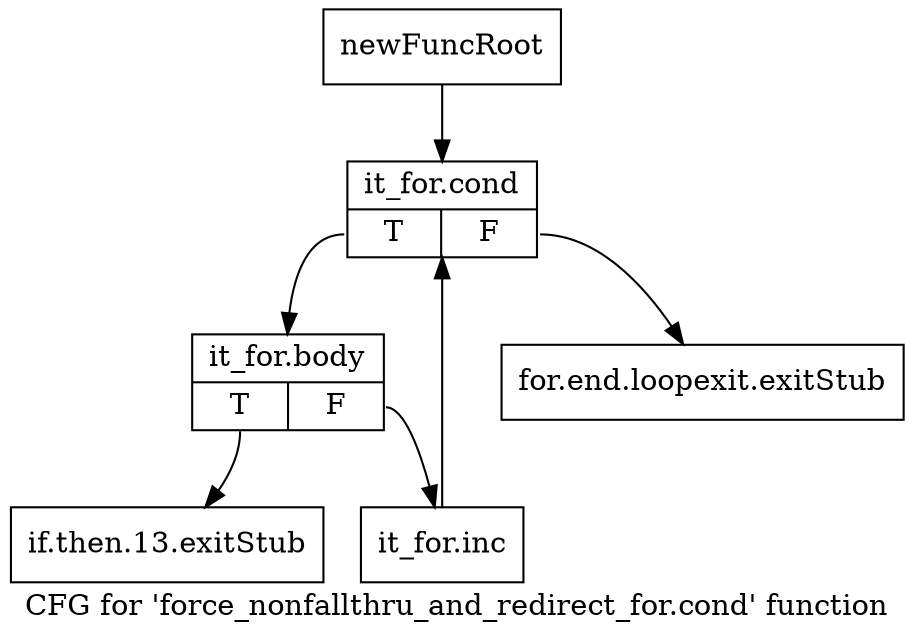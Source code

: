 digraph "CFG for 'force_nonfallthru_and_redirect_for.cond' function" {
	label="CFG for 'force_nonfallthru_and_redirect_for.cond' function";

	Node0xa5c0ff0 [shape=record,label="{newFuncRoot}"];
	Node0xa5c0ff0 -> Node0xa5c10e0;
	Node0xa5c1040 [shape=record,label="{for.end.loopexit.exitStub}"];
	Node0xa5c1090 [shape=record,label="{if.then.13.exitStub}"];
	Node0xa5c10e0 [shape=record,label="{it_for.cond|{<s0>T|<s1>F}}"];
	Node0xa5c10e0:s0 -> Node0xa5c1130;
	Node0xa5c10e0:s1 -> Node0xa5c1040;
	Node0xa5c1130 [shape=record,label="{it_for.body|{<s0>T|<s1>F}}"];
	Node0xa5c1130:s0 -> Node0xa5c1090;
	Node0xa5c1130:s1 -> Node0xa5c1180;
	Node0xa5c1180 [shape=record,label="{it_for.inc}"];
	Node0xa5c1180 -> Node0xa5c10e0;
}
